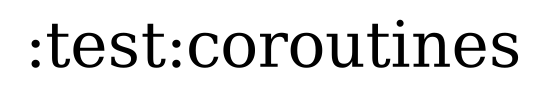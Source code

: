 digraph {
edge ["dir"="forward"]
graph ["dpi"="100","label"=":test:coroutines","labelloc"="t","fontsize"="30","ranksep"="1.5","rankdir"="TB"]
node ["style"="filled"]
{
edge ["dir"="none"]
graph ["rank"="same"]
}
}
